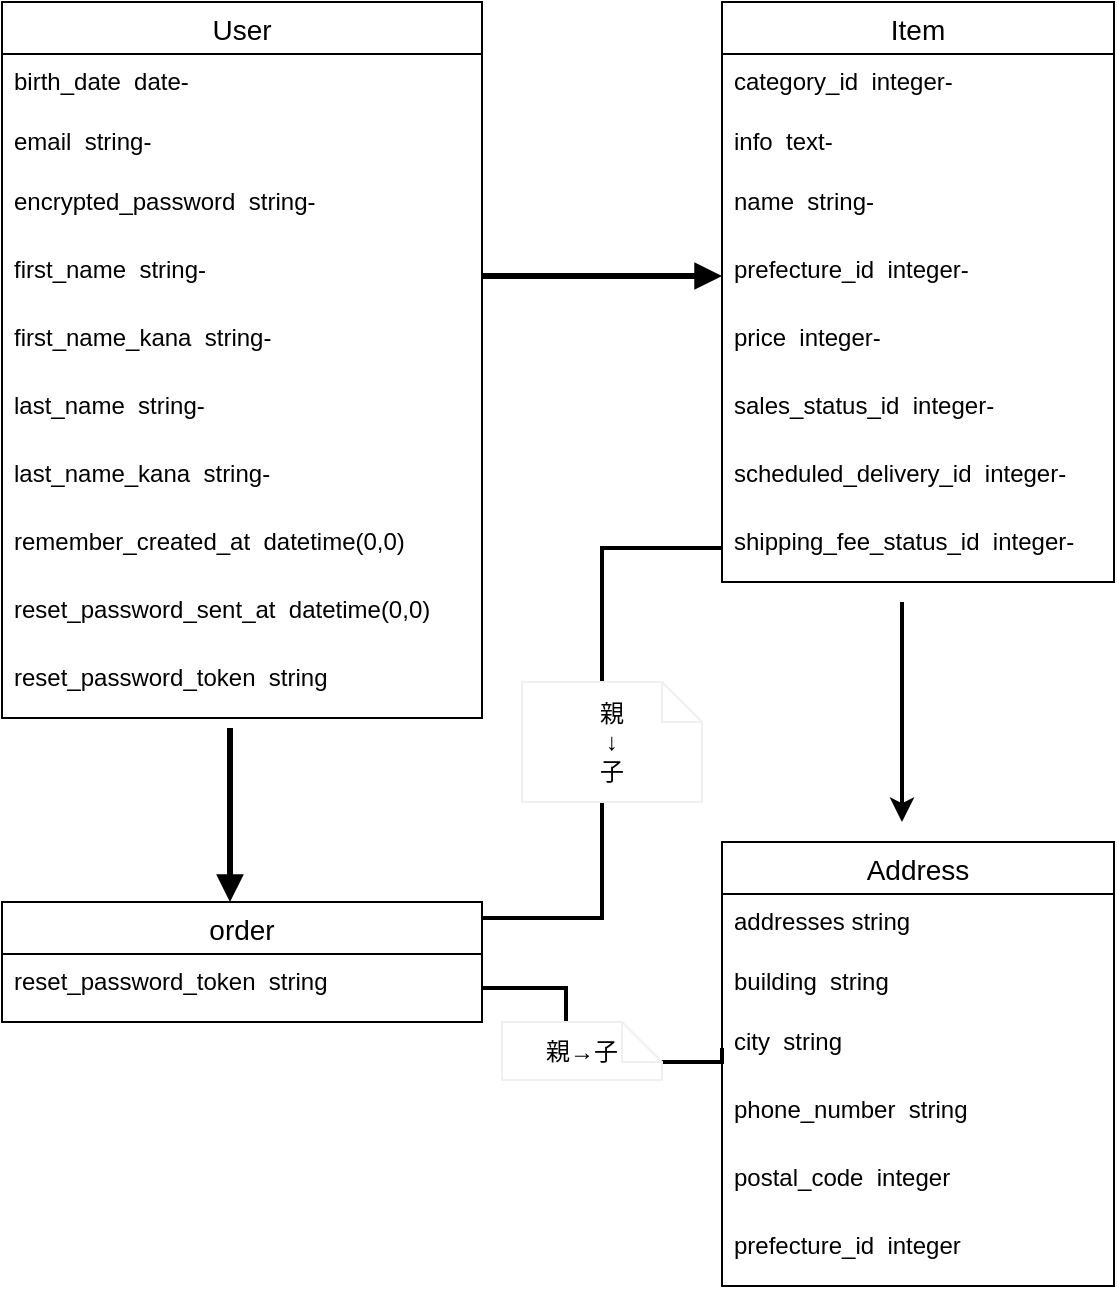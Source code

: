 <mxfile version="13.10.0" type="embed">
    <diagram id="Epw12YScy_gfTOvfo3rQ" name="ページ1">
        <mxGraphModel dx="728" dy="479" grid="1" gridSize="10" guides="1" tooltips="1" connect="1" arrows="1" fold="1" page="1" pageScale="1" pageWidth="827" pageHeight="1169" math="0" shadow="0">
            <root>
                <mxCell id="0"/>
                <mxCell id="1" parent="0"/>
                <mxCell id="26" value="User" style="swimlane;fontStyle=0;childLayout=stackLayout;horizontal=1;startSize=26;horizontalStack=0;resizeParent=1;resizeParentMax=0;resizeLast=0;collapsible=1;marginBottom=0;align=center;fontSize=14;" parent="1" vertex="1">
                    <mxGeometry x="10" y="150" width="240" height="358" as="geometry"/>
                </mxCell>
                <mxCell id="27" value="birth_date  date-" style="text;strokeColor=none;fillColor=none;spacingLeft=4;spacingRight=4;overflow=hidden;rotatable=0;points=[[0,0.5],[1,0.5]];portConstraint=eastwest;fontSize=12;" parent="26" vertex="1">
                    <mxGeometry y="26" width="240" height="30" as="geometry"/>
                </mxCell>
                <mxCell id="28" value="email  string-" style="text;strokeColor=none;fillColor=none;spacingLeft=4;spacingRight=4;overflow=hidden;rotatable=0;points=[[0,0.5],[1,0.5]];portConstraint=eastwest;fontSize=12;" parent="26" vertex="1">
                    <mxGeometry y="56" width="240" height="30" as="geometry"/>
                </mxCell>
                <mxCell id="29" value="encrypted_password  string-" style="text;strokeColor=none;fillColor=none;spacingLeft=4;spacingRight=4;overflow=hidden;rotatable=0;points=[[0,0.5],[1,0.5]];portConstraint=eastwest;fontSize=12;" parent="26" vertex="1">
                    <mxGeometry y="86" width="240" height="34" as="geometry"/>
                </mxCell>
                <mxCell id="30" value="first_name  string-" style="text;strokeColor=none;fillColor=none;spacingLeft=4;spacingRight=4;overflow=hidden;rotatable=0;points=[[0,0.5],[1,0.5]];portConstraint=eastwest;fontSize=12;" parent="26" vertex="1">
                    <mxGeometry y="120" width="240" height="34" as="geometry"/>
                </mxCell>
                <mxCell id="31" value="first_name_kana  string-" style="text;strokeColor=none;fillColor=none;spacingLeft=4;spacingRight=4;overflow=hidden;rotatable=0;points=[[0,0.5],[1,0.5]];portConstraint=eastwest;fontSize=12;" parent="26" vertex="1">
                    <mxGeometry y="154" width="240" height="34" as="geometry"/>
                </mxCell>
                <mxCell id="32" value="last_name  string-" style="text;strokeColor=none;fillColor=none;spacingLeft=4;spacingRight=4;overflow=hidden;rotatable=0;points=[[0,0.5],[1,0.5]];portConstraint=eastwest;fontSize=12;" parent="26" vertex="1">
                    <mxGeometry y="188" width="240" height="34" as="geometry"/>
                </mxCell>
                <mxCell id="33" value="last_name_kana  string-" style="text;strokeColor=none;fillColor=none;spacingLeft=4;spacingRight=4;overflow=hidden;rotatable=0;points=[[0,0.5],[1,0.5]];portConstraint=eastwest;fontSize=12;" parent="26" vertex="1">
                    <mxGeometry y="222" width="240" height="34" as="geometry"/>
                </mxCell>
                <mxCell id="34" value="remember_created_at  datetime(0,0)" style="text;strokeColor=none;fillColor=none;spacingLeft=4;spacingRight=4;overflow=hidden;rotatable=0;points=[[0,0.5],[1,0.5]];portConstraint=eastwest;fontSize=12;" parent="26" vertex="1">
                    <mxGeometry y="256" width="240" height="34" as="geometry"/>
                </mxCell>
                <mxCell id="35" value="reset_password_sent_at  datetime(0,0)" style="text;strokeColor=none;fillColor=none;spacingLeft=4;spacingRight=4;overflow=hidden;rotatable=0;points=[[0,0.5],[1,0.5]];portConstraint=eastwest;fontSize=12;" parent="26" vertex="1">
                    <mxGeometry y="290" width="240" height="34" as="geometry"/>
                </mxCell>
                <mxCell id="46" value="reset_password_token  string" style="text;fillColor=none;spacingLeft=4;spacingRight=4;overflow=hidden;rotatable=0;points=[[0,0.5],[1,0.5]];portConstraint=eastwest;fontSize=12;" parent="26" vertex="1">
                    <mxGeometry y="324" width="240" height="34" as="geometry"/>
                </mxCell>
                <mxCell id="98" style="edgeStyle=orthogonalEdgeStyle;rounded=0;orthogonalLoop=1;jettySize=auto;html=1;strokeWidth=2;startArrow=none;startFill=0;" edge="1" parent="1">
                    <mxGeometry relative="1" as="geometry">
                        <mxPoint x="460" y="450" as="sourcePoint"/>
                        <mxPoint x="460" y="560" as="targetPoint"/>
                    </mxGeometry>
                </mxCell>
                <mxCell id="36" value="Item" style="swimlane;fontStyle=0;childLayout=stackLayout;horizontal=1;startSize=26;horizontalStack=0;resizeParent=1;resizeParentMax=0;resizeLast=0;collapsible=1;marginBottom=0;align=center;fontSize=14;" parent="1" vertex="1">
                    <mxGeometry x="370" y="150" width="196" height="290" as="geometry"/>
                </mxCell>
                <mxCell id="37" value="category_id  integer-" style="text;strokeColor=none;fillColor=none;spacingLeft=4;spacingRight=4;overflow=hidden;rotatable=0;points=[[0,0.5],[1,0.5]];portConstraint=eastwest;fontSize=12;" parent="36" vertex="1">
                    <mxGeometry y="26" width="196" height="30" as="geometry"/>
                </mxCell>
                <mxCell id="38" value="info  text-" style="text;strokeColor=none;fillColor=none;spacingLeft=4;spacingRight=4;overflow=hidden;rotatable=0;points=[[0,0.5],[1,0.5]];portConstraint=eastwest;fontSize=12;" parent="36" vertex="1">
                    <mxGeometry y="56" width="196" height="30" as="geometry"/>
                </mxCell>
                <mxCell id="39" value="name  string-" style="text;strokeColor=none;fillColor=none;spacingLeft=4;spacingRight=4;overflow=hidden;rotatable=0;points=[[0,0.5],[1,0.5]];portConstraint=eastwest;fontSize=12;" parent="36" vertex="1">
                    <mxGeometry y="86" width="196" height="34" as="geometry"/>
                </mxCell>
                <mxCell id="40" value="prefecture_id  integer-&#10;" style="text;strokeColor=none;fillColor=none;spacingLeft=4;spacingRight=4;overflow=hidden;rotatable=0;points=[[0,0.5],[1,0.5]];portConstraint=eastwest;fontSize=12;" parent="36" vertex="1">
                    <mxGeometry y="120" width="196" height="34" as="geometry"/>
                </mxCell>
                <mxCell id="41" value="price  integer-" style="text;strokeColor=none;fillColor=none;spacingLeft=4;spacingRight=4;overflow=hidden;rotatable=0;points=[[0,0.5],[1,0.5]];portConstraint=eastwest;fontSize=12;" parent="36" vertex="1">
                    <mxGeometry y="154" width="196" height="34" as="geometry"/>
                </mxCell>
                <mxCell id="42" value="sales_status_id  integer-" style="text;strokeColor=none;fillColor=none;spacingLeft=4;spacingRight=4;overflow=hidden;rotatable=0;points=[[0,0.5],[1,0.5]];portConstraint=eastwest;fontSize=12;" parent="36" vertex="1">
                    <mxGeometry y="188" width="196" height="34" as="geometry"/>
                </mxCell>
                <mxCell id="43" value="scheduled_delivery_id  integer-" style="text;strokeColor=none;fillColor=none;spacingLeft=4;spacingRight=4;overflow=hidden;rotatable=0;points=[[0,0.5],[1,0.5]];portConstraint=eastwest;fontSize=12;" parent="36" vertex="1">
                    <mxGeometry y="222" width="196" height="34" as="geometry"/>
                </mxCell>
                <mxCell id="44" value="shipping_fee_status_id  integer-" style="text;strokeColor=none;fillColor=none;spacingLeft=4;spacingRight=4;overflow=hidden;rotatable=0;points=[[0,0.5],[1,0.5]];portConstraint=eastwest;fontSize=12;" parent="36" vertex="1">
                    <mxGeometry y="256" width="196" height="34" as="geometry"/>
                </mxCell>
                <mxCell id="48" style="edgeStyle=orthogonalEdgeStyle;rounded=0;orthogonalLoop=1;jettySize=auto;html=1;exitX=1;exitY=0.5;exitDx=0;exitDy=0;endArrow=block;endFill=1;strokeWidth=3;entryX=0;entryY=0.5;entryDx=0;entryDy=0;" parent="1" source="30" target="40" edge="1">
                    <mxGeometry relative="1" as="geometry">
                        <mxPoint x="300" y="287" as="targetPoint"/>
                    </mxGeometry>
                </mxCell>
                <mxCell id="64" style="edgeStyle=orthogonalEdgeStyle;rounded=0;orthogonalLoop=1;jettySize=auto;html=1;exitX=0.5;exitY=0;exitDx=0;exitDy=0;endArrow=block;endFill=1;strokeWidth=3;entryX=0.5;entryY=0;entryDx=0;entryDy=0;" parent="1" source="49" target="49" edge="1">
                    <mxGeometry relative="1" as="geometry">
                        <mxPoint x="130" y="510" as="targetPoint"/>
                        <Array as="points"/>
                    </mxGeometry>
                </mxCell>
                <mxCell id="49" value="order" style="swimlane;fontStyle=0;childLayout=stackLayout;horizontal=1;startSize=26;horizontalStack=0;resizeParent=1;resizeParentMax=0;resizeLast=0;collapsible=1;marginBottom=0;align=center;fontSize=14;" parent="1" vertex="1">
                    <mxGeometry x="10" y="600" width="240" height="60" as="geometry"/>
                </mxCell>
                <mxCell id="59" value="reset_password_token  string" style="text;strokeColor=none;fillColor=none;spacingLeft=4;spacingRight=4;overflow=hidden;rotatable=0;points=[[0,0.5],[1,0.5]];portConstraint=eastwest;fontSize=12;" parent="49" vertex="1">
                    <mxGeometry y="26" width="240" height="34" as="geometry"/>
                </mxCell>
                <mxCell id="66" style="edgeStyle=orthogonalEdgeStyle;rounded=0;orthogonalLoop=1;jettySize=auto;html=1;exitX=0.475;exitY=1.147;exitDx=0;exitDy=0;endArrow=block;endFill=1;strokeWidth=3;exitPerimeter=0;" parent="1" source="46" target="49" edge="1">
                    <mxGeometry relative="1" as="geometry">
                        <Array as="points">
                            <mxPoint x="124" y="580"/>
                            <mxPoint x="124" y="580"/>
                        </Array>
                    </mxGeometry>
                </mxCell>
                <mxCell id="67" style="edgeStyle=orthogonalEdgeStyle;rounded=0;orthogonalLoop=1;jettySize=auto;html=1;exitX=0;exitY=0.5;exitDx=0;exitDy=0;endArrow=none;endFill=0;strokeWidth=2;entryX=1;entryY=0.133;entryDx=0;entryDy=0;entryPerimeter=0;" parent="1" source="44" target="49" edge="1">
                    <mxGeometry relative="1" as="geometry">
                        <mxPoint x="250" y="560" as="targetPoint"/>
                    </mxGeometry>
                </mxCell>
                <mxCell id="68" value="Address" style="swimlane;fontStyle=0;childLayout=stackLayout;horizontal=1;startSize=26;horizontalStack=0;resizeParent=1;resizeParentMax=0;resizeLast=0;collapsible=1;marginBottom=0;align=center;fontSize=14;" parent="1" vertex="1">
                    <mxGeometry x="370" y="570" width="196" height="222" as="geometry"/>
                </mxCell>
                <mxCell id="69" value="addresses string" style="text;strokeColor=none;fillColor=none;spacingLeft=4;spacingRight=4;overflow=hidden;rotatable=0;points=[[0,0.5],[1,0.5]];portConstraint=eastwest;fontSize=12;" parent="68" vertex="1">
                    <mxGeometry y="26" width="196" height="30" as="geometry"/>
                </mxCell>
                <mxCell id="70" value="building  string" style="text;strokeColor=none;fillColor=none;spacingLeft=4;spacingRight=4;overflow=hidden;rotatable=0;points=[[0,0.5],[1,0.5]];portConstraint=eastwest;fontSize=12;" parent="68" vertex="1">
                    <mxGeometry y="56" width="196" height="30" as="geometry"/>
                </mxCell>
                <mxCell id="71" value="city  string" style="text;strokeColor=none;fillColor=none;spacingLeft=4;spacingRight=4;overflow=hidden;rotatable=0;points=[[0,0.5],[1,0.5]];portConstraint=eastwest;fontSize=12;" parent="68" vertex="1">
                    <mxGeometry y="86" width="196" height="34" as="geometry"/>
                </mxCell>
                <mxCell id="72" value="phone_number  string" style="text;strokeColor=none;fillColor=none;spacingLeft=4;spacingRight=4;overflow=hidden;rotatable=0;points=[[0,0.5],[1,0.5]];portConstraint=eastwest;fontSize=12;" parent="68" vertex="1">
                    <mxGeometry y="120" width="196" height="34" as="geometry"/>
                </mxCell>
                <mxCell id="73" value="postal_code  integer&#10;" style="text;strokeColor=none;fillColor=none;spacingLeft=4;spacingRight=4;overflow=hidden;rotatable=0;points=[[0,0.5],[1,0.5]];portConstraint=eastwest;fontSize=12;" parent="68" vertex="1">
                    <mxGeometry y="154" width="196" height="34" as="geometry"/>
                </mxCell>
                <mxCell id="74" value="prefecture_id  integer" style="text;strokeColor=none;fillColor=none;spacingLeft=4;spacingRight=4;overflow=hidden;rotatable=0;points=[[0,0.5],[1,0.5]];portConstraint=eastwest;fontSize=12;" parent="68" vertex="1">
                    <mxGeometry y="188" width="196" height="34" as="geometry"/>
                </mxCell>
                <mxCell id="77" style="edgeStyle=orthogonalEdgeStyle;rounded=0;orthogonalLoop=1;jettySize=auto;html=1;endArrow=none;endFill=0;strokeWidth=2;entryX=0;entryY=0.5;entryDx=0;entryDy=0;" parent="1" source="59" target="71" edge="1">
                    <mxGeometry relative="1" as="geometry">
                        <mxPoint x="334" y="670" as="targetPoint"/>
                        <Array as="points">
                            <mxPoint x="292" y="643"/>
                            <mxPoint x="292" y="680"/>
                            <mxPoint x="370" y="680"/>
                        </Array>
                    </mxGeometry>
                </mxCell>
                <mxCell id="78" value="親&lt;br&gt;↓&lt;br&gt;子" style="shape=note;size=20;whiteSpace=wrap;html=1;strokeColor=#f0f0f0;" parent="1" vertex="1">
                    <mxGeometry x="270" y="490" width="90" height="60" as="geometry"/>
                </mxCell>
                <mxCell id="79" value="親→子" style="shape=note;size=20;whiteSpace=wrap;html=1;strokeColor=#f0f0f0;" parent="1" vertex="1">
                    <mxGeometry x="260" y="660" width="80" height="29" as="geometry"/>
                </mxCell>
            </root>
        </mxGraphModel>
    </diagram>
</mxfile>